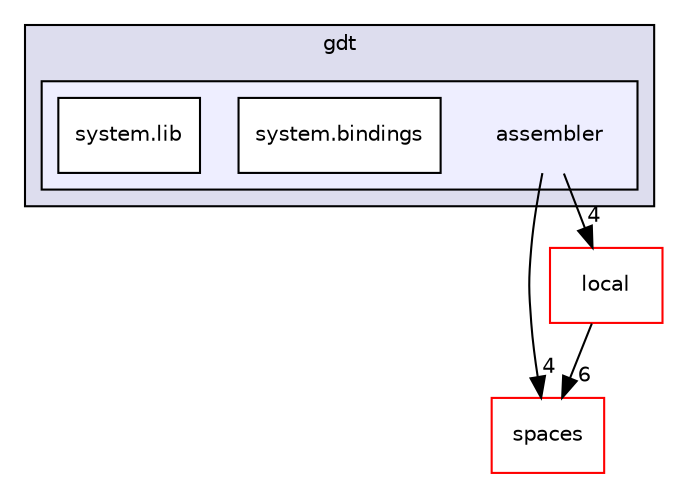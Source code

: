 digraph "assembler" {
  compound=true
  node [ fontsize="10", fontname="Helvetica"];
  edge [ labelfontsize="10", labelfontname="Helvetica"];
  subgraph clusterdir_f1992dd472896fb89117bdc8155a3e1c {
    graph [ bgcolor="#ddddee", pencolor="black", label="gdt" fontname="Helvetica", fontsize="10", URL="dir_f1992dd472896fb89117bdc8155a3e1c.html"]
  subgraph clusterdir_2b02b4f0649b0905b779ae429fc5ade2 {
    graph [ bgcolor="#eeeeff", pencolor="black", label="" URL="dir_2b02b4f0649b0905b779ae429fc5ade2.html"];
    dir_2b02b4f0649b0905b779ae429fc5ade2 [shape=plaintext label="assembler"];
    dir_7f16aef072ff448b29acd22f6e785f35 [shape=box label="system.bindings" color="black" fillcolor="white" style="filled" URL="dir_7f16aef072ff448b29acd22f6e785f35.html"];
    dir_f0124747ddc63bee9c01c67ce5c54eff [shape=box label="system.lib" color="black" fillcolor="white" style="filled" URL="dir_f0124747ddc63bee9c01c67ce5c54eff.html"];
  }
  }
  dir_c10f7938b13dcbddf851adbb235e7250 [shape=box label="spaces" fillcolor="white" style="filled" color="red" URL="dir_c10f7938b13dcbddf851adbb235e7250.html"];
  dir_7df66b530ab698acb840d3fba4a971eb [shape=box label="local" fillcolor="white" style="filled" color="red" URL="dir_7df66b530ab698acb840d3fba4a971eb.html"];
  dir_2b02b4f0649b0905b779ae429fc5ade2->dir_c10f7938b13dcbddf851adbb235e7250 [headlabel="4", labeldistance=1.5 headhref="dir_000012_000007.html"];
  dir_2b02b4f0649b0905b779ae429fc5ade2->dir_7df66b530ab698acb840d3fba4a971eb [headlabel="4", labeldistance=1.5 headhref="dir_000012_000017.html"];
  dir_7df66b530ab698acb840d3fba4a971eb->dir_c10f7938b13dcbddf851adbb235e7250 [headlabel="6", labeldistance=1.5 headhref="dir_000017_000007.html"];
}
